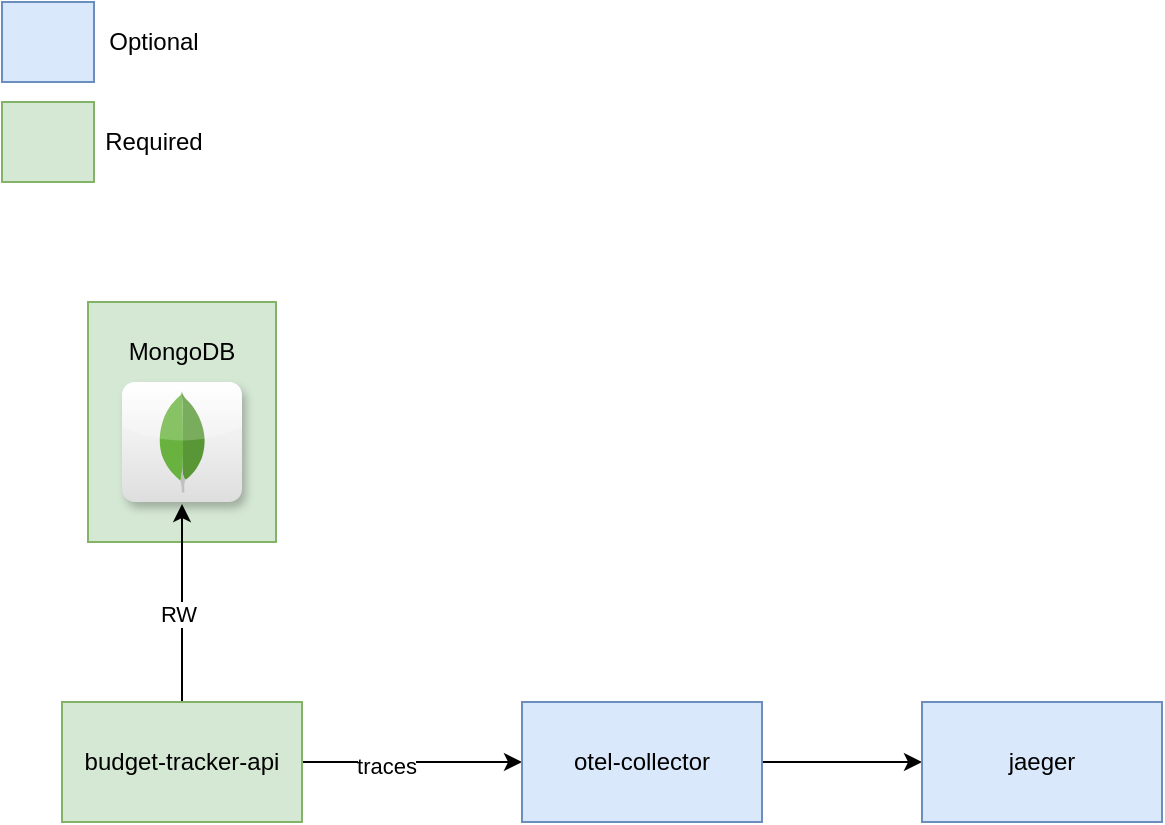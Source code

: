 <mxfile version="28.2.6">
  <diagram name="Página-1" id="M4theD18i7T00k7EbooI">
    <mxGraphModel dx="774" dy="751" grid="1" gridSize="10" guides="1" tooltips="1" connect="1" arrows="1" fold="1" page="1" pageScale="1" pageWidth="827" pageHeight="1169" math="0" shadow="0">
      <root>
        <mxCell id="0" />
        <mxCell id="1" parent="0" />
        <mxCell id="BJ6QeiDM1gvr3EQgfgl8-4" value="" style="rounded=0;whiteSpace=wrap;html=1;fillColor=#d5e8d4;strokeColor=#82b366;" vertex="1" parent="1">
          <mxGeometry x="83" y="180" width="94" height="120" as="geometry" />
        </mxCell>
        <mxCell id="iA5-69MqG6F6SezPsYY_-5" style="edgeStyle=orthogonalEdgeStyle;rounded=0;orthogonalLoop=1;jettySize=auto;html=1;exitX=1;exitY=0.5;exitDx=0;exitDy=0;entryX=0;entryY=0.5;entryDx=0;entryDy=0;" parent="1" source="iA5-69MqG6F6SezPsYY_-1" target="iA5-69MqG6F6SezPsYY_-2" edge="1">
          <mxGeometry relative="1" as="geometry" />
        </mxCell>
        <mxCell id="iA5-69MqG6F6SezPsYY_-6" value="traces" style="edgeLabel;html=1;align=center;verticalAlign=middle;resizable=0;points=[];" parent="iA5-69MqG6F6SezPsYY_-5" vertex="1" connectable="0">
          <mxGeometry x="-0.236" y="-2" relative="1" as="geometry">
            <mxPoint as="offset" />
          </mxGeometry>
        </mxCell>
        <mxCell id="iA5-69MqG6F6SezPsYY_-8" style="edgeStyle=orthogonalEdgeStyle;rounded=0;orthogonalLoop=1;jettySize=auto;html=1;exitX=0.5;exitY=0;exitDx=0;exitDy=0;" parent="1" source="iA5-69MqG6F6SezPsYY_-1" target="iA5-69MqG6F6SezPsYY_-7" edge="1">
          <mxGeometry relative="1" as="geometry" />
        </mxCell>
        <mxCell id="iA5-69MqG6F6SezPsYY_-9" value="RW" style="edgeLabel;html=1;align=center;verticalAlign=middle;resizable=0;points=[];" parent="iA5-69MqG6F6SezPsYY_-8" vertex="1" connectable="0">
          <mxGeometry x="-0.107" y="2" relative="1" as="geometry">
            <mxPoint as="offset" />
          </mxGeometry>
        </mxCell>
        <mxCell id="iA5-69MqG6F6SezPsYY_-1" value="budget-tracker-api" style="rounded=0;whiteSpace=wrap;html=1;fillColor=#d5e8d4;strokeColor=#82b366;" parent="1" vertex="1">
          <mxGeometry x="70" y="380" width="120" height="60" as="geometry" />
        </mxCell>
        <mxCell id="iA5-69MqG6F6SezPsYY_-4" style="edgeStyle=orthogonalEdgeStyle;rounded=0;orthogonalLoop=1;jettySize=auto;html=1;exitX=1;exitY=0.5;exitDx=0;exitDy=0;entryX=0;entryY=0.5;entryDx=0;entryDy=0;" parent="1" source="iA5-69MqG6F6SezPsYY_-2" target="iA5-69MqG6F6SezPsYY_-3" edge="1">
          <mxGeometry relative="1" as="geometry" />
        </mxCell>
        <mxCell id="iA5-69MqG6F6SezPsYY_-2" value="otel-collector" style="rounded=0;whiteSpace=wrap;html=1;fillColor=#dae8fc;strokeColor=#6c8ebf;" parent="1" vertex="1">
          <mxGeometry x="300" y="380" width="120" height="60" as="geometry" />
        </mxCell>
        <mxCell id="iA5-69MqG6F6SezPsYY_-3" value="jaeger" style="rounded=0;whiteSpace=wrap;html=1;fillColor=#dae8fc;strokeColor=#6c8ebf;" parent="1" vertex="1">
          <mxGeometry x="500" y="380" width="120" height="60" as="geometry" />
        </mxCell>
        <mxCell id="iA5-69MqG6F6SezPsYY_-7" value="" style="dashed=0;outlineConnect=0;html=1;align=center;labelPosition=center;verticalLabelPosition=bottom;verticalAlign=top;shape=mxgraph.webicons.mongodb;gradientColor=#DFDEDE;strokeWidth=1;perimeterSpacing=1;shadow=1;" parent="1" vertex="1">
          <mxGeometry x="100" y="220" width="60" height="60" as="geometry" />
        </mxCell>
        <mxCell id="BJ6QeiDM1gvr3EQgfgl8-1" value="MongoDB" style="text;html=1;whiteSpace=wrap;strokeColor=none;fillColor=none;align=center;verticalAlign=middle;rounded=0;" vertex="1" parent="1">
          <mxGeometry x="100" y="190" width="60" height="30" as="geometry" />
        </mxCell>
        <mxCell id="BJ6QeiDM1gvr3EQgfgl8-2" value="" style="rounded=0;whiteSpace=wrap;html=1;fillColor=#dae8fc;strokeColor=#6c8ebf;" vertex="1" parent="1">
          <mxGeometry x="40" y="30" width="46" height="40" as="geometry" />
        </mxCell>
        <mxCell id="BJ6QeiDM1gvr3EQgfgl8-3" value="" style="rounded=0;whiteSpace=wrap;html=1;fillColor=#d5e8d4;strokeColor=#82b366;" vertex="1" parent="1">
          <mxGeometry x="40" y="80" width="46" height="40" as="geometry" />
        </mxCell>
        <mxCell id="BJ6QeiDM1gvr3EQgfgl8-5" value="Required" style="text;html=1;whiteSpace=wrap;strokeColor=none;fillColor=none;align=center;verticalAlign=middle;rounded=0;" vertex="1" parent="1">
          <mxGeometry x="86" y="85" width="60" height="30" as="geometry" />
        </mxCell>
        <mxCell id="BJ6QeiDM1gvr3EQgfgl8-6" value="Optional" style="text;html=1;whiteSpace=wrap;strokeColor=none;fillColor=none;align=center;verticalAlign=middle;rounded=0;" vertex="1" parent="1">
          <mxGeometry x="86" y="35" width="60" height="30" as="geometry" />
        </mxCell>
      </root>
    </mxGraphModel>
  </diagram>
</mxfile>
